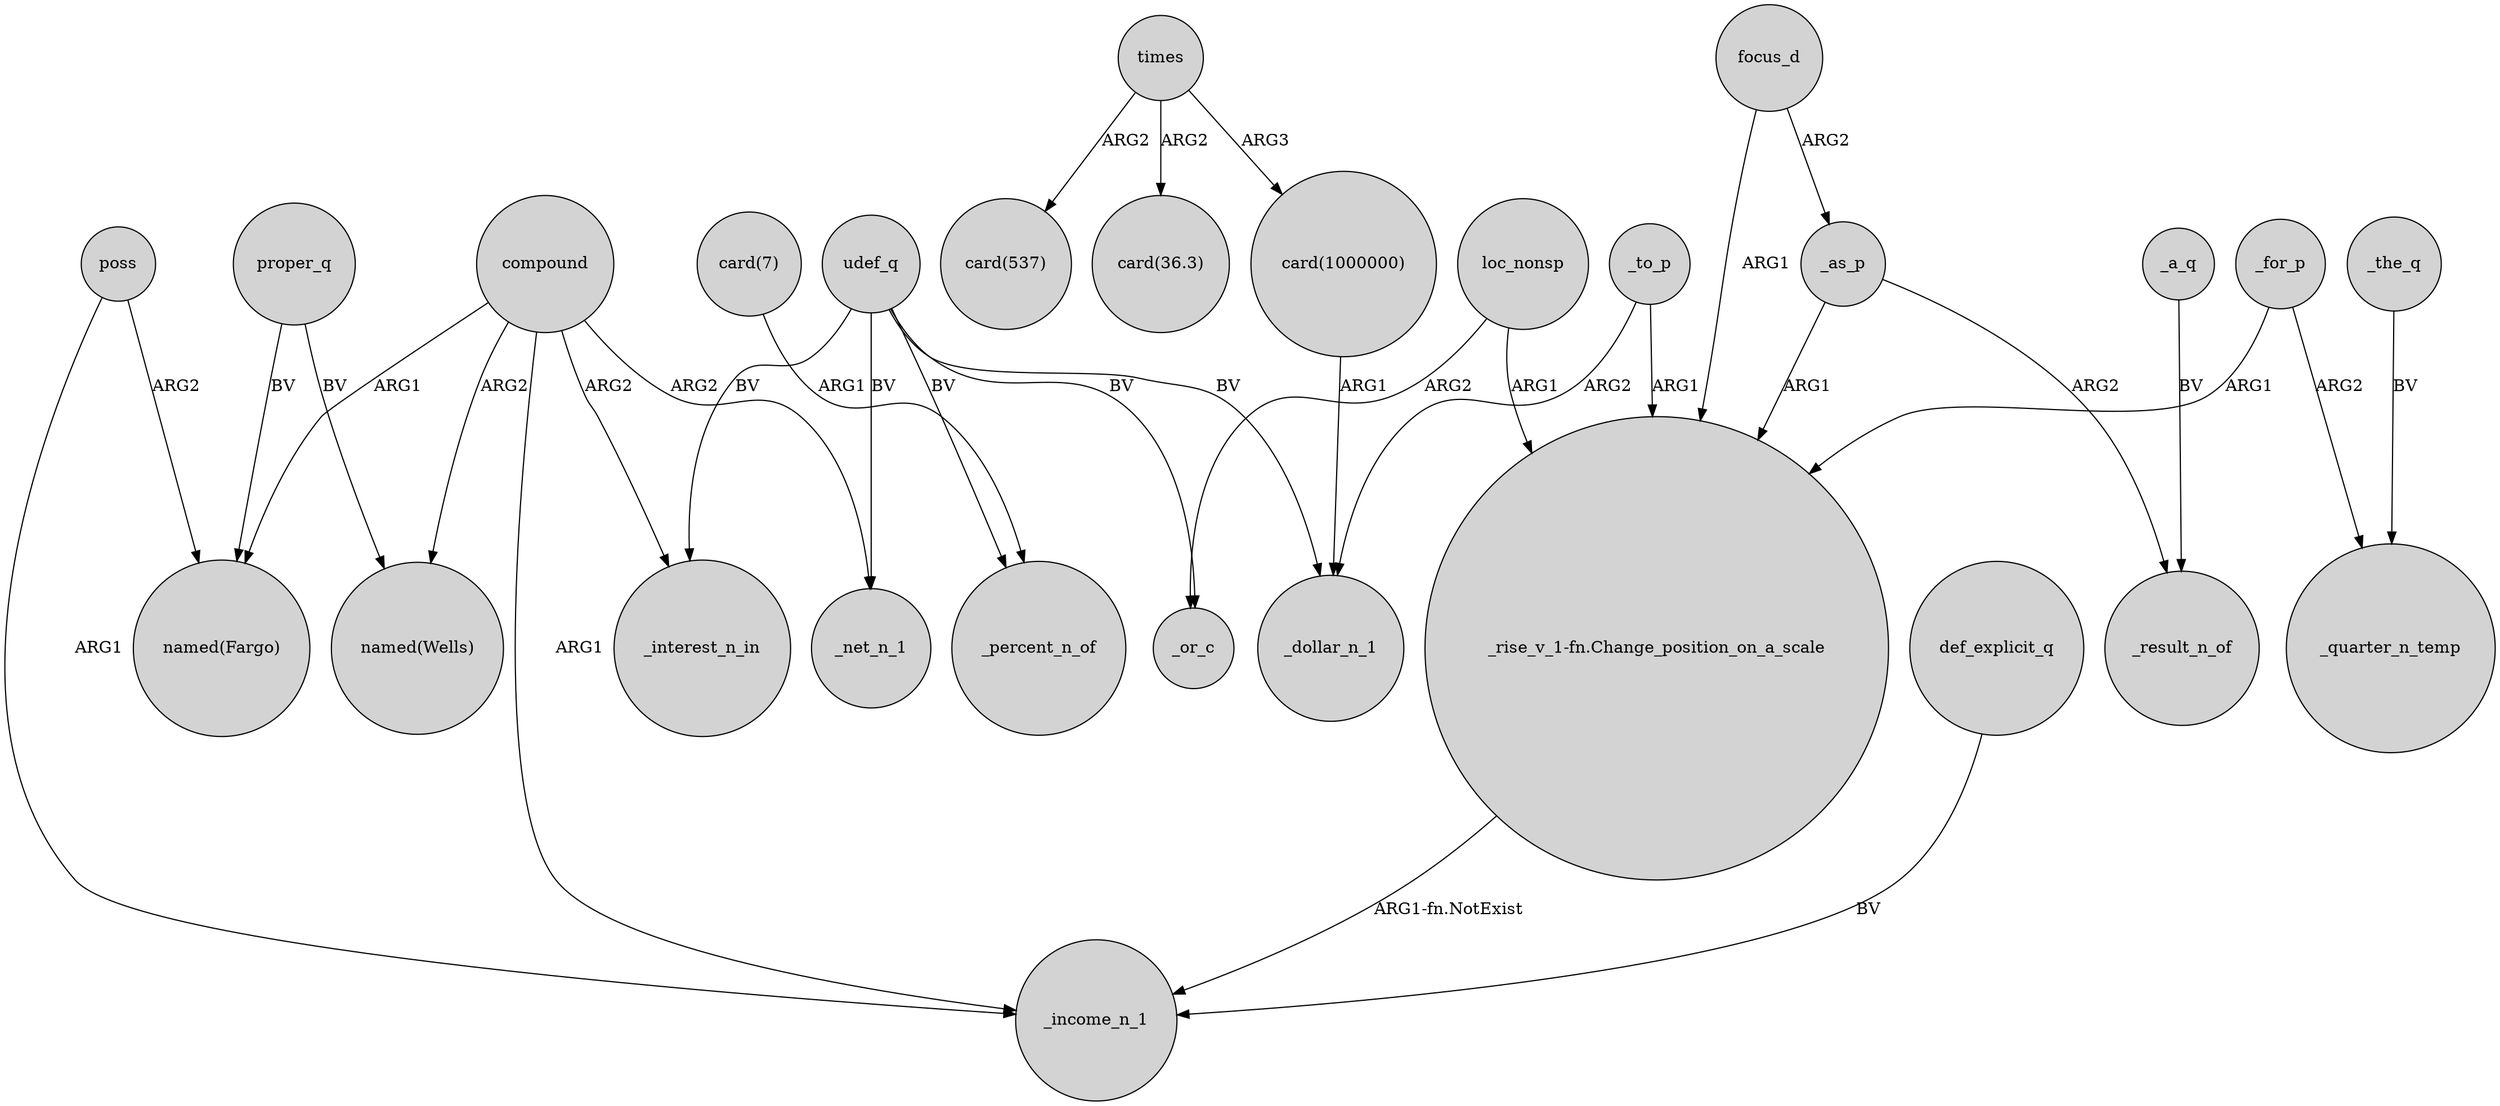 digraph {
	node [shape=circle style=filled]
	times -> "card(537)" [label=ARG2]
	"card(1000000)" -> _dollar_n_1 [label=ARG1]
	proper_q -> "named(Fargo)" [label=BV]
	_to_p -> _dollar_n_1 [label=ARG2]
	compound -> _income_n_1 [label=ARG1]
	"_rise_v_1-fn.Change_position_on_a_scale" -> _income_n_1 [label="ARG1-fn.NotExist"]
	def_explicit_q -> _income_n_1 [label=BV]
	"card(7)" -> _percent_n_of [label=ARG1]
	poss -> _income_n_1 [label=ARG1]
	compound -> "named(Fargo)" [label=ARG1]
	_the_q -> _quarter_n_temp [label=BV]
	focus_d -> _as_p [label=ARG2]
	_a_q -> _result_n_of [label=BV]
	_for_p -> _quarter_n_temp [label=ARG2]
	udef_q -> _interest_n_in [label=BV]
	udef_q -> _or_c [label=BV]
	compound -> _interest_n_in [label=ARG2]
	proper_q -> "named(Wells)" [label=BV]
	_as_p -> _result_n_of [label=ARG2]
	compound -> _net_n_1 [label=ARG2]
	times -> "card(1000000)" [label=ARG3]
	compound -> "named(Wells)" [label=ARG2]
	loc_nonsp -> "_rise_v_1-fn.Change_position_on_a_scale" [label=ARG1]
	focus_d -> "_rise_v_1-fn.Change_position_on_a_scale" [label=ARG1]
	times -> "card(36.3)" [label=ARG2]
	udef_q -> _net_n_1 [label=BV]
	udef_q -> _dollar_n_1 [label=BV]
	udef_q -> _percent_n_of [label=BV]
	_for_p -> "_rise_v_1-fn.Change_position_on_a_scale" [label=ARG1]
	poss -> "named(Fargo)" [label=ARG2]
	loc_nonsp -> _or_c [label=ARG2]
	_to_p -> "_rise_v_1-fn.Change_position_on_a_scale" [label=ARG1]
	_as_p -> "_rise_v_1-fn.Change_position_on_a_scale" [label=ARG1]
}
